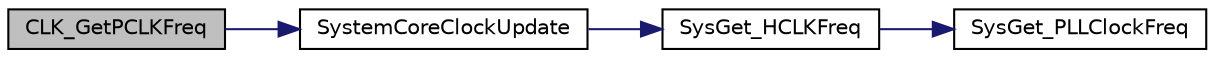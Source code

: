 digraph "CLK_GetPCLKFreq"
{
 // LATEX_PDF_SIZE
  edge [fontname="Helvetica",fontsize="10",labelfontname="Helvetica",labelfontsize="10"];
  node [fontname="Helvetica",fontsize="10",shape=record];
  rankdir="LR";
  Node1 [label="CLK_GetPCLKFreq",height=0.2,width=0.4,color="black", fillcolor="grey75", style="filled", fontcolor="black",tooltip="This function get PCLK frequency. The frequency unit is Hz."];
  Node1 -> Node2 [color="midnightblue",fontsize="10",style="solid",fontname="Helvetica"];
  Node2 [label="SystemCoreClockUpdate",height=0.2,width=0.4,color="black", fillcolor="white", style="filled",URL="$d5/d7e/system___nano1_x2_series_8c.html#ae0c36a9591fe6e9c45ecb21a794f0f0f",tooltip="Updates the SystemCoreClock with current core Clock retrieved from CPU registers."];
  Node2 -> Node3 [color="midnightblue",fontsize="10",style="solid",fontname="Helvetica"];
  Node3 [label="SysGet_HCLKFreq",height=0.2,width=0.4,color="black", fillcolor="white", style="filled",URL="$d5/d7e/system___nano1_x2_series_8c.html#aca6d5b465c5468d7dc1f3675e834c1b9",tooltip="Get current HCLK clock frequency."];
  Node3 -> Node4 [color="midnightblue",fontsize="10",style="solid",fontname="Helvetica"];
  Node4 [label="SysGet_PLLClockFreq",height=0.2,width=0.4,color="black", fillcolor="white", style="filled",URL="$dc/d49/group___n_a_n_o1_x2___u_a_r_t___e_x_p_o_r_t_e_d___f_u_n_c_t_i_o_n_s.html#gad0eab36ae6ce25e23219dc6a1e8fa73a",tooltip="Calculate current PLL clock frequency."];
}
